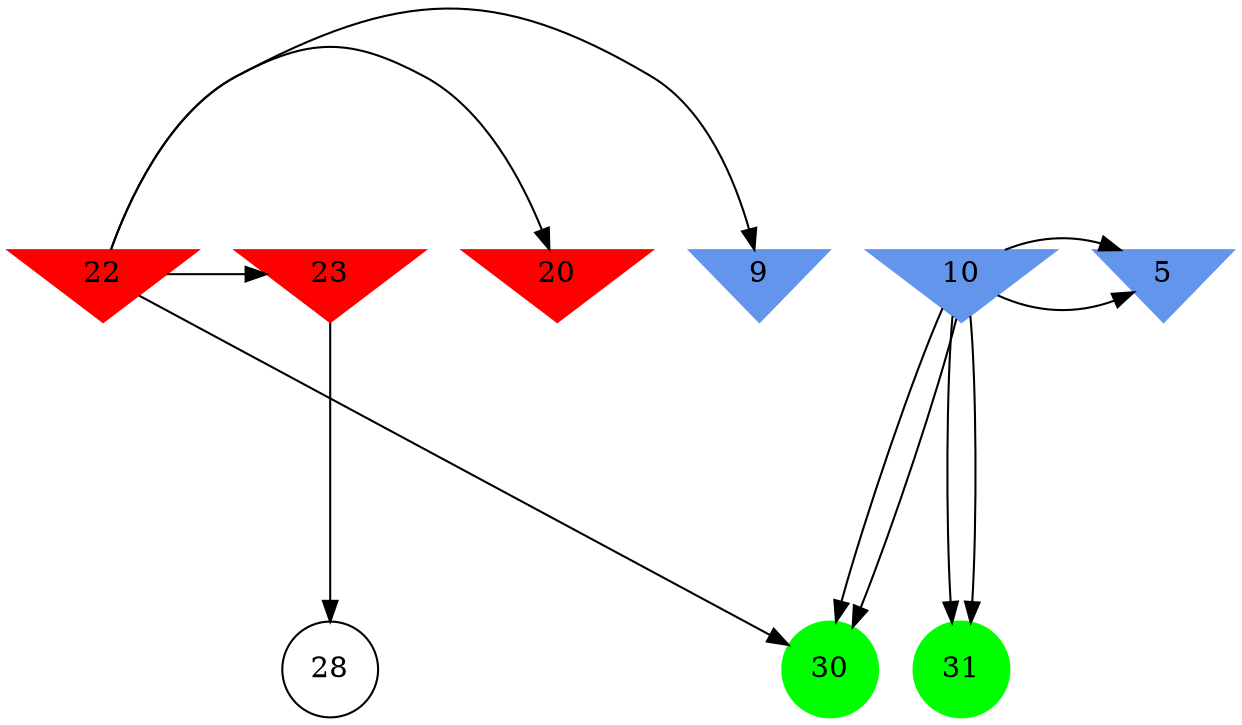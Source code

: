 digraph brain {
	ranksep=2.0;
	5 [shape=invtriangle,style=filled,color=cornflowerblue];
	9 [shape=invtriangle,style=filled,color=cornflowerblue];
	10 [shape=invtriangle,style=filled,color=cornflowerblue];
	20 [shape=invtriangle,style=filled,color=red];
	22 [shape=invtriangle,style=filled,color=red];
	23 [shape=invtriangle,style=filled,color=red];
	28 [shape=circle,color=black];
	30 [shape=circle,style=filled,color=green];
	31 [shape=circle,style=filled,color=green];
	10	->	30;
	10	->	5;
	10	->	31;
	10	->	30;
	10	->	5;
	10	->	31;
	22	->	23;
	22	->	20;
	22	->	9;
	22	->	30;
	23	->	28;
	{ rank=same; 5; 9; 10; 20; 22; 23; }
	{ rank=same; 28; }
	{ rank=same; 30; 31; }
}
